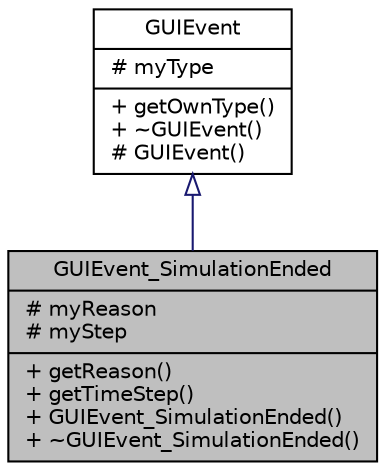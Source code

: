digraph "GUIEvent_SimulationEnded"
{
  edge [fontname="Helvetica",fontsize="10",labelfontname="Helvetica",labelfontsize="10"];
  node [fontname="Helvetica",fontsize="10",shape=record];
  Node2 [label="{GUIEvent_SimulationEnded\n|# myReason\l# myStep\l|+ getReason()\l+ getTimeStep()\l+ GUIEvent_SimulationEnded()\l+ ~GUIEvent_SimulationEnded()\l}",height=0.2,width=0.4,color="black", fillcolor="grey75", style="filled", fontcolor="black"];
  Node3 -> Node2 [dir="back",color="midnightblue",fontsize="10",style="solid",arrowtail="onormal",fontname="Helvetica"];
  Node3 [label="{GUIEvent\n|# myType\l|+ getOwnType()\l+ ~GUIEvent()\l# GUIEvent()\l}",height=0.2,width=0.4,color="black", fillcolor="white", style="filled",URL="$d2/d6a/class_g_u_i_event.html"];
}
